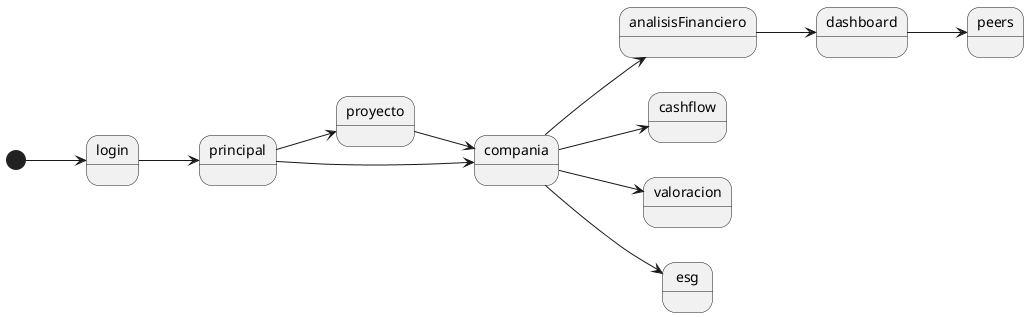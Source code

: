 @startuml EsquemaNavegacion
left to right direction

[*] --> login
login --> principal
principal --> proyecto
proyecto --> compania
principal --> compania
compania --> analisisFinanciero
analisisFinanciero --> dashboard
dashboard --> peers
compania --> cashflow
compania --> valoracion
compania --> esg


@enduml